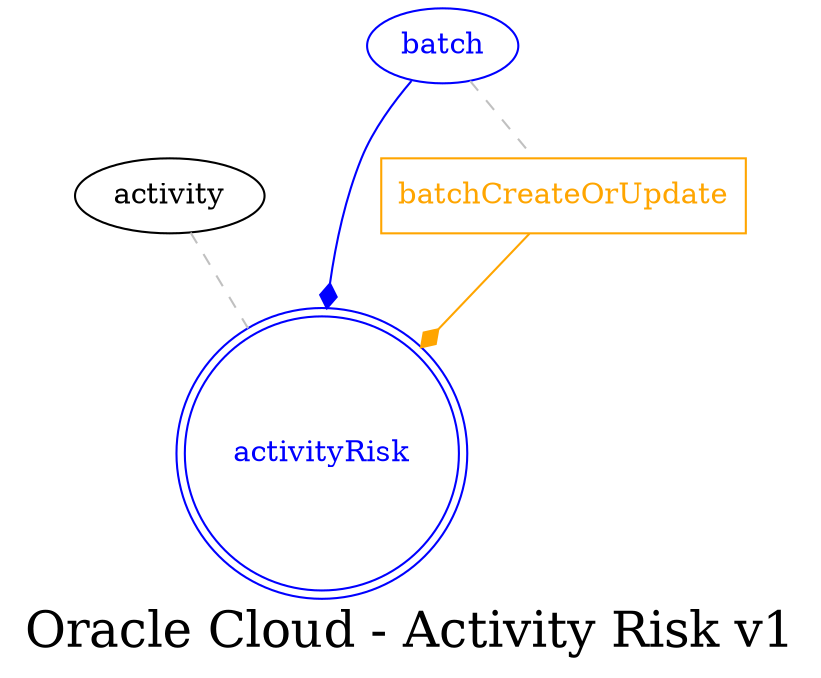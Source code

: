 digraph LexiconGraph {
graph[label="Oracle Cloud - Activity Risk v1", fontsize=24]
splines=true
"activityRisk" [color=blue, fontcolor=blue, shape=doublecircle]
"activity" -> "activityRisk" [color=grey, fontcolor=grey, arrowhead=none, arrowtail=none, style=dashed]
"batchCreateOrUpdate" [color=orange, fontcolor=orange, shape=box]
"batchCreateOrUpdate" -> "activityRisk" [color=orange, fontcolor=orange, arrowhead=diamond, arrowtail=none]
"batch" -> "batchCreateOrUpdate" [color=grey, fontcolor=grey, arrowhead=none, arrowtail=none, style=dashed]
"batch" -> "activityRisk" [color=blue, fontcolor=blue, arrowhead=diamond, arrowtail=none]
"batch" [color=blue, fontcolor=blue, shape=ellipse]
}
